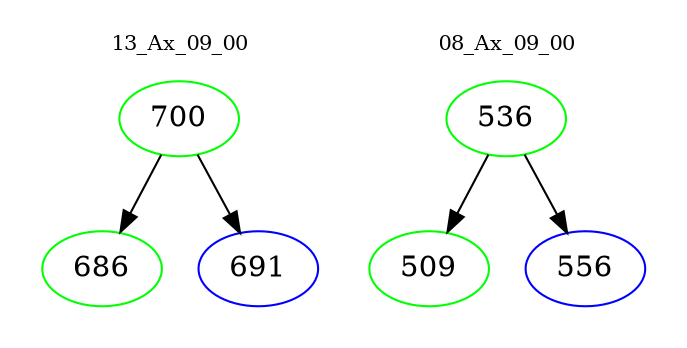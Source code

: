 digraph{
subgraph cluster_0 {
color = white
label = "13_Ax_09_00";
fontsize=10;
T0_700 [label="700", color="green"]
T0_700 -> T0_686 [color="black"]
T0_686 [label="686", color="green"]
T0_700 -> T0_691 [color="black"]
T0_691 [label="691", color="blue"]
}
subgraph cluster_1 {
color = white
label = "08_Ax_09_00";
fontsize=10;
T1_536 [label="536", color="green"]
T1_536 -> T1_509 [color="black"]
T1_509 [label="509", color="green"]
T1_536 -> T1_556 [color="black"]
T1_556 [label="556", color="blue"]
}
}
